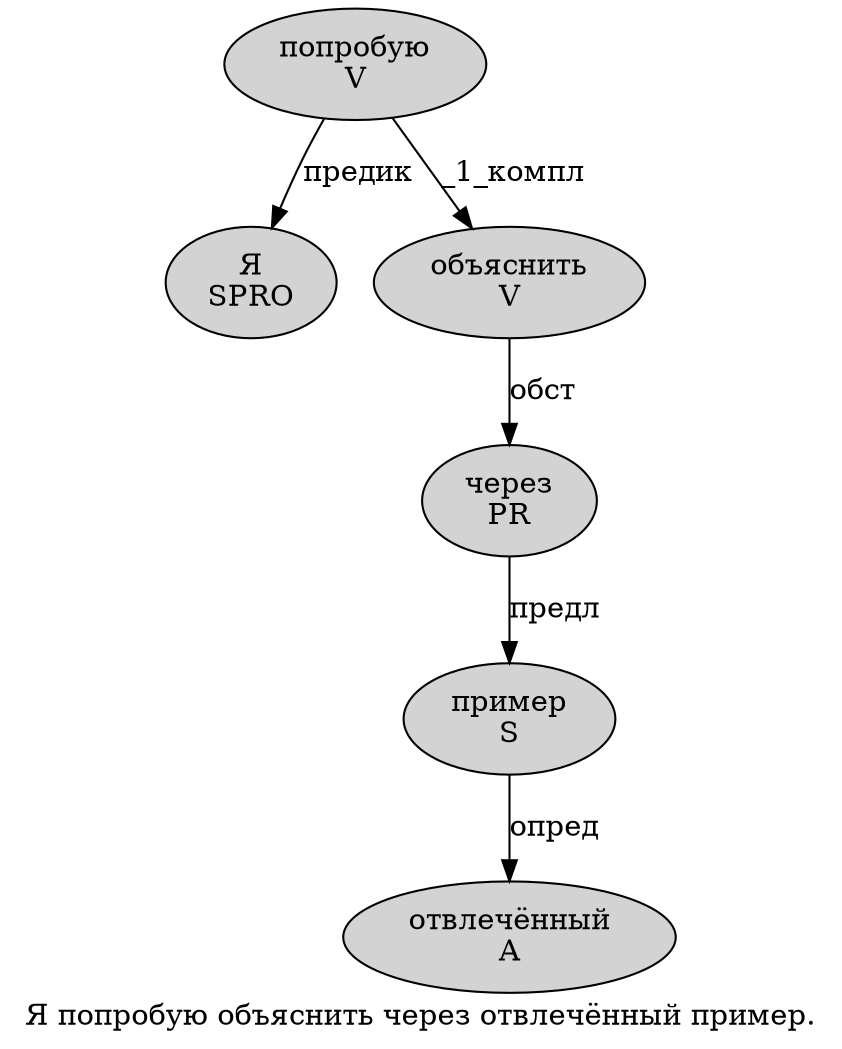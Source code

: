 digraph SENTENCE_3717 {
	graph [label="Я попробую объяснить через отвлечённый пример."]
	node [style=filled]
		0 [label="Я
SPRO" color="" fillcolor=lightgray penwidth=1 shape=ellipse]
		1 [label="попробую
V" color="" fillcolor=lightgray penwidth=1 shape=ellipse]
		2 [label="объяснить
V" color="" fillcolor=lightgray penwidth=1 shape=ellipse]
		3 [label="через
PR" color="" fillcolor=lightgray penwidth=1 shape=ellipse]
		4 [label="отвлечённый
A" color="" fillcolor=lightgray penwidth=1 shape=ellipse]
		5 [label="пример
S" color="" fillcolor=lightgray penwidth=1 shape=ellipse]
			1 -> 0 [label="предик"]
			1 -> 2 [label="_1_компл"]
			2 -> 3 [label="обст"]
			3 -> 5 [label="предл"]
			5 -> 4 [label="опред"]
}